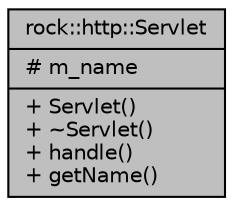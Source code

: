 digraph "rock::http::Servlet"
{
 // LATEX_PDF_SIZE
  edge [fontname="Helvetica",fontsize="10",labelfontname="Helvetica",labelfontsize="10"];
  node [fontname="Helvetica",fontsize="10",shape=record];
  Node1 [label="{rock::http::Servlet\n|# m_name\l|+ Servlet()\l+ ~Servlet()\l+ handle()\l+ getName()\l}",height=0.2,width=0.4,color="black", fillcolor="grey75", style="filled", fontcolor="black",tooltip="Servlet封装"];
}

